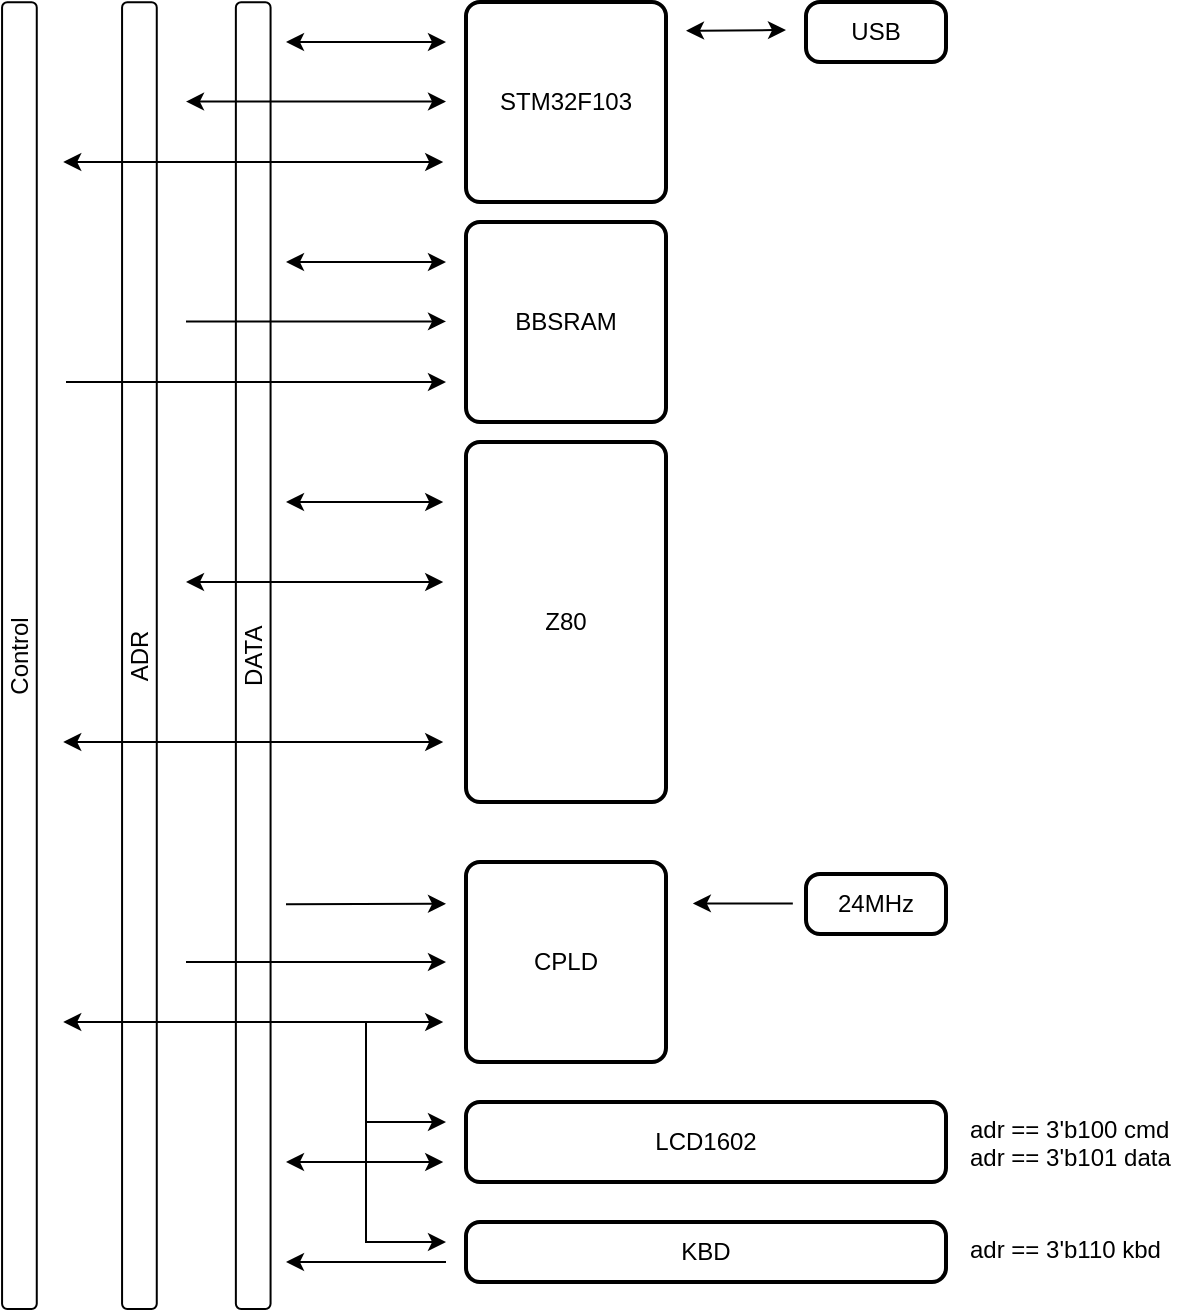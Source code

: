 <mxfile version="22.1.5" type="device">
  <diagram name="Страница — 1" id="yqxDGKmhD-HEnnH9Q4JU">
    <mxGraphModel dx="1426" dy="793" grid="1" gridSize="10" guides="1" tooltips="1" connect="1" arrows="1" fold="1" page="1" pageScale="1" pageWidth="827" pageHeight="1169" math="0" shadow="0">
      <root>
        <mxCell id="0" />
        <mxCell id="1" parent="0" />
        <mxCell id="JdQYwX43H5ExET_YkC11-1" value="Z80" style="rounded=1;whiteSpace=wrap;html=1;absoluteArcSize=1;arcSize=14;strokeWidth=2;" parent="1" vertex="1">
          <mxGeometry x="410" y="320" width="100" height="180" as="geometry" />
        </mxCell>
        <mxCell id="JdQYwX43H5ExET_YkC11-2" value="BBSRAM" style="rounded=1;whiteSpace=wrap;html=1;absoluteArcSize=1;arcSize=14;strokeWidth=2;" parent="1" vertex="1">
          <mxGeometry x="410" y="210" width="100" height="100" as="geometry" />
        </mxCell>
        <mxCell id="JdQYwX43H5ExET_YkC11-3" value="KBD" style="rounded=1;whiteSpace=wrap;html=1;absoluteArcSize=1;arcSize=14;strokeWidth=2;" parent="1" vertex="1">
          <mxGeometry x="410" y="710" width="240" height="30" as="geometry" />
        </mxCell>
        <mxCell id="JdQYwX43H5ExET_YkC11-4" value="CPLD&lt;br&gt;" style="rounded=1;whiteSpace=wrap;html=1;absoluteArcSize=1;arcSize=14;strokeWidth=2;" parent="1" vertex="1">
          <mxGeometry x="410" y="530" width="100" height="100" as="geometry" />
        </mxCell>
        <mxCell id="JdQYwX43H5ExET_YkC11-5" value="LCD1602&lt;br&gt;" style="rounded=1;whiteSpace=wrap;html=1;absoluteArcSize=1;arcSize=14;strokeWidth=2;" parent="1" vertex="1">
          <mxGeometry x="410" y="650" width="240" height="40" as="geometry" />
        </mxCell>
        <mxCell id="JdQYwX43H5ExET_YkC11-6" value="STM32F103" style="rounded=1;whiteSpace=wrap;html=1;absoluteArcSize=1;arcSize=14;strokeWidth=2;" parent="1" vertex="1">
          <mxGeometry x="410" y="100" width="100" height="100" as="geometry" />
        </mxCell>
        <mxCell id="JdQYwX43H5ExET_YkC11-7" value="24MHz" style="rounded=1;whiteSpace=wrap;html=1;absoluteArcSize=1;arcSize=14;strokeWidth=2;" parent="1" vertex="1">
          <mxGeometry x="580" y="536" width="70" height="30" as="geometry" />
        </mxCell>
        <mxCell id="JdQYwX43H5ExET_YkC11-8" value="USB" style="rounded=1;whiteSpace=wrap;html=1;absoluteArcSize=1;arcSize=14;strokeWidth=2;" parent="1" vertex="1">
          <mxGeometry x="580" y="100" width="70" height="30" as="geometry" />
        </mxCell>
        <mxCell id="JdQYwX43H5ExET_YkC11-15" value="DATA" style="rounded=1;whiteSpace=wrap;html=1;direction=south;rotation=-90;" parent="1" vertex="1">
          <mxGeometry x="-23.1" y="418.12" width="653.42" height="17.35" as="geometry" />
        </mxCell>
        <mxCell id="JdQYwX43H5ExET_YkC11-17" value="ADR" style="rounded=1;whiteSpace=wrap;html=1;direction=south;rotation=-90;" parent="1" vertex="1">
          <mxGeometry x="-80" y="418.12" width="653.42" height="17.35" as="geometry" />
        </mxCell>
        <mxCell id="JdQYwX43H5ExET_YkC11-20" value="Control" style="rounded=1;whiteSpace=wrap;html=1;direction=south;rotation=-90;" parent="1" vertex="1">
          <mxGeometry x="-140" y="418.12" width="653.42" height="17.35" as="geometry" />
        </mxCell>
        <mxCell id="JdQYwX43H5ExET_YkC11-23" value="" style="endArrow=classic;html=1;rounded=0;" parent="1" edge="1">
          <mxGeometry width="50" height="50" relative="1" as="geometry">
            <mxPoint x="270" y="259.69" as="sourcePoint" />
            <mxPoint x="400" y="259.69" as="targetPoint" />
          </mxGeometry>
        </mxCell>
        <mxCell id="JdQYwX43H5ExET_YkC11-24" value="" style="endArrow=classic;startArrow=classic;html=1;rounded=0;" parent="1" edge="1">
          <mxGeometry width="50" height="50" relative="1" as="geometry">
            <mxPoint x="320" y="230" as="sourcePoint" />
            <mxPoint x="400" y="230" as="targetPoint" />
          </mxGeometry>
        </mxCell>
        <mxCell id="JdQYwX43H5ExET_YkC11-25" value="" style="endArrow=classic;startArrow=classic;html=1;rounded=0;" parent="1" edge="1">
          <mxGeometry width="50" height="50" relative="1" as="geometry">
            <mxPoint x="320" y="120" as="sourcePoint" />
            <mxPoint x="400" y="120" as="targetPoint" />
          </mxGeometry>
        </mxCell>
        <mxCell id="JdQYwX43H5ExET_YkC11-26" value="" style="endArrow=classic;startArrow=classic;html=1;rounded=0;" parent="1" edge="1">
          <mxGeometry width="50" height="50" relative="1" as="geometry">
            <mxPoint x="270" y="149.79" as="sourcePoint" />
            <mxPoint x="400" y="149.79" as="targetPoint" />
          </mxGeometry>
        </mxCell>
        <mxCell id="JdQYwX43H5ExET_YkC11-27" value="" style="endArrow=classic;html=1;rounded=0;" parent="1" edge="1">
          <mxGeometry width="50" height="50" relative="1" as="geometry">
            <mxPoint x="210" y="290" as="sourcePoint" />
            <mxPoint x="400" y="290" as="targetPoint" />
          </mxGeometry>
        </mxCell>
        <mxCell id="JdQYwX43H5ExET_YkC11-28" value="" style="endArrow=classic;html=1;rounded=0;" parent="1" edge="1">
          <mxGeometry width="50" height="50" relative="1" as="geometry">
            <mxPoint x="573.42" y="550.69" as="sourcePoint" />
            <mxPoint x="523.42" y="550.69" as="targetPoint" />
          </mxGeometry>
        </mxCell>
        <mxCell id="JdQYwX43H5ExET_YkC11-29" value="" style="endArrow=classic;startArrow=classic;html=1;rounded=0;" parent="1" edge="1">
          <mxGeometry width="50" height="50" relative="1" as="geometry">
            <mxPoint x="208.61" y="180" as="sourcePoint" />
            <mxPoint x="398.61" y="180" as="targetPoint" />
          </mxGeometry>
        </mxCell>
        <mxCell id="JdQYwX43H5ExET_YkC11-31" value="" style="endArrow=classic;startArrow=classic;html=1;rounded=0;" parent="1" edge="1">
          <mxGeometry width="50" height="50" relative="1" as="geometry">
            <mxPoint x="270" y="390" as="sourcePoint" />
            <mxPoint x="398.61" y="390" as="targetPoint" />
          </mxGeometry>
        </mxCell>
        <mxCell id="JdQYwX43H5ExET_YkC11-32" value="" style="endArrow=classic;startArrow=classic;html=1;rounded=0;" parent="1" edge="1">
          <mxGeometry width="50" height="50" relative="1" as="geometry">
            <mxPoint x="320" y="350" as="sourcePoint" />
            <mxPoint x="398.61" y="350" as="targetPoint" />
          </mxGeometry>
        </mxCell>
        <mxCell id="JdQYwX43H5ExET_YkC11-34" value="" style="endArrow=classic;html=1;rounded=0;" parent="1" edge="1">
          <mxGeometry width="50" height="50" relative="1" as="geometry">
            <mxPoint x="270" y="580" as="sourcePoint" />
            <mxPoint x="400" y="580" as="targetPoint" />
          </mxGeometry>
        </mxCell>
        <mxCell id="JdQYwX43H5ExET_YkC11-35" value="" style="endArrow=classic;html=1;rounded=0;" parent="1" edge="1">
          <mxGeometry width="50" height="50" relative="1" as="geometry">
            <mxPoint x="320" y="551.11" as="sourcePoint" />
            <mxPoint x="400" y="550.9" as="targetPoint" />
          </mxGeometry>
        </mxCell>
        <mxCell id="JdQYwX43H5ExET_YkC11-36" value="" style="endArrow=classic;startArrow=classic;html=1;rounded=0;" parent="1" edge="1">
          <mxGeometry width="50" height="50" relative="1" as="geometry">
            <mxPoint x="208.61" y="610" as="sourcePoint" />
            <mxPoint x="398.61" y="610" as="targetPoint" />
          </mxGeometry>
        </mxCell>
        <mxCell id="JdQYwX43H5ExET_YkC11-39" value="" style="endArrow=classic;html=1;rounded=0;" parent="1" edge="1">
          <mxGeometry width="50" height="50" relative="1" as="geometry">
            <mxPoint x="360" y="610" as="sourcePoint" />
            <mxPoint x="400" y="660" as="targetPoint" />
            <Array as="points">
              <mxPoint x="360" y="660" />
            </Array>
          </mxGeometry>
        </mxCell>
        <mxCell id="JdQYwX43H5ExET_YkC11-40" value="" style="endArrow=classic;html=1;rounded=0;" parent="1" edge="1">
          <mxGeometry width="50" height="50" relative="1" as="geometry">
            <mxPoint x="400" y="730" as="sourcePoint" />
            <mxPoint x="320" y="730" as="targetPoint" />
            <Array as="points">
              <mxPoint x="330" y="730" />
            </Array>
          </mxGeometry>
        </mxCell>
        <mxCell id="JdQYwX43H5ExET_YkC11-42" value="" style="endArrow=classic;html=1;rounded=0;" parent="1" edge="1">
          <mxGeometry width="50" height="50" relative="1" as="geometry">
            <mxPoint x="360" y="660" as="sourcePoint" />
            <mxPoint x="400" y="720" as="targetPoint" />
            <Array as="points">
              <mxPoint x="360" y="650" />
              <mxPoint x="360" y="720" />
            </Array>
          </mxGeometry>
        </mxCell>
        <mxCell id="JdQYwX43H5ExET_YkC11-43" value="" style="endArrow=classic;startArrow=classic;html=1;rounded=0;" parent="1" edge="1">
          <mxGeometry width="50" height="50" relative="1" as="geometry">
            <mxPoint x="520" y="114.37" as="sourcePoint" />
            <mxPoint x="570" y="114" as="targetPoint" />
          </mxGeometry>
        </mxCell>
        <mxCell id="JdQYwX43H5ExET_YkC11-44" value="" style="endArrow=classic;startArrow=classic;html=1;rounded=0;" parent="1" edge="1">
          <mxGeometry width="50" height="50" relative="1" as="geometry">
            <mxPoint x="320" y="680" as="sourcePoint" />
            <mxPoint x="398.61" y="680" as="targetPoint" />
          </mxGeometry>
        </mxCell>
        <mxCell id="JdQYwX43H5ExET_YkC11-46" value="" style="endArrow=classic;startArrow=classic;html=1;rounded=0;" parent="1" edge="1">
          <mxGeometry width="50" height="50" relative="1" as="geometry">
            <mxPoint x="208.61" y="470" as="sourcePoint" />
            <mxPoint x="398.61" y="470" as="targetPoint" />
          </mxGeometry>
        </mxCell>
        <mxCell id="Fo0xSMgt_LW8pRMCv22_-1" value="adr == 3&#39;b110 kbd" style="text;whiteSpace=wrap;" vertex="1" parent="1">
          <mxGeometry x="660" y="710" width="110" height="30" as="geometry" />
        </mxCell>
        <mxCell id="Fo0xSMgt_LW8pRMCv22_-2" value="adr == 3&#39;b100 cmd&#xa;adr == 3&#39;b101 data&#xa;" style="text;whiteSpace=wrap;" vertex="1" parent="1">
          <mxGeometry x="660" y="650" width="110" height="40" as="geometry" />
        </mxCell>
      </root>
    </mxGraphModel>
  </diagram>
</mxfile>
